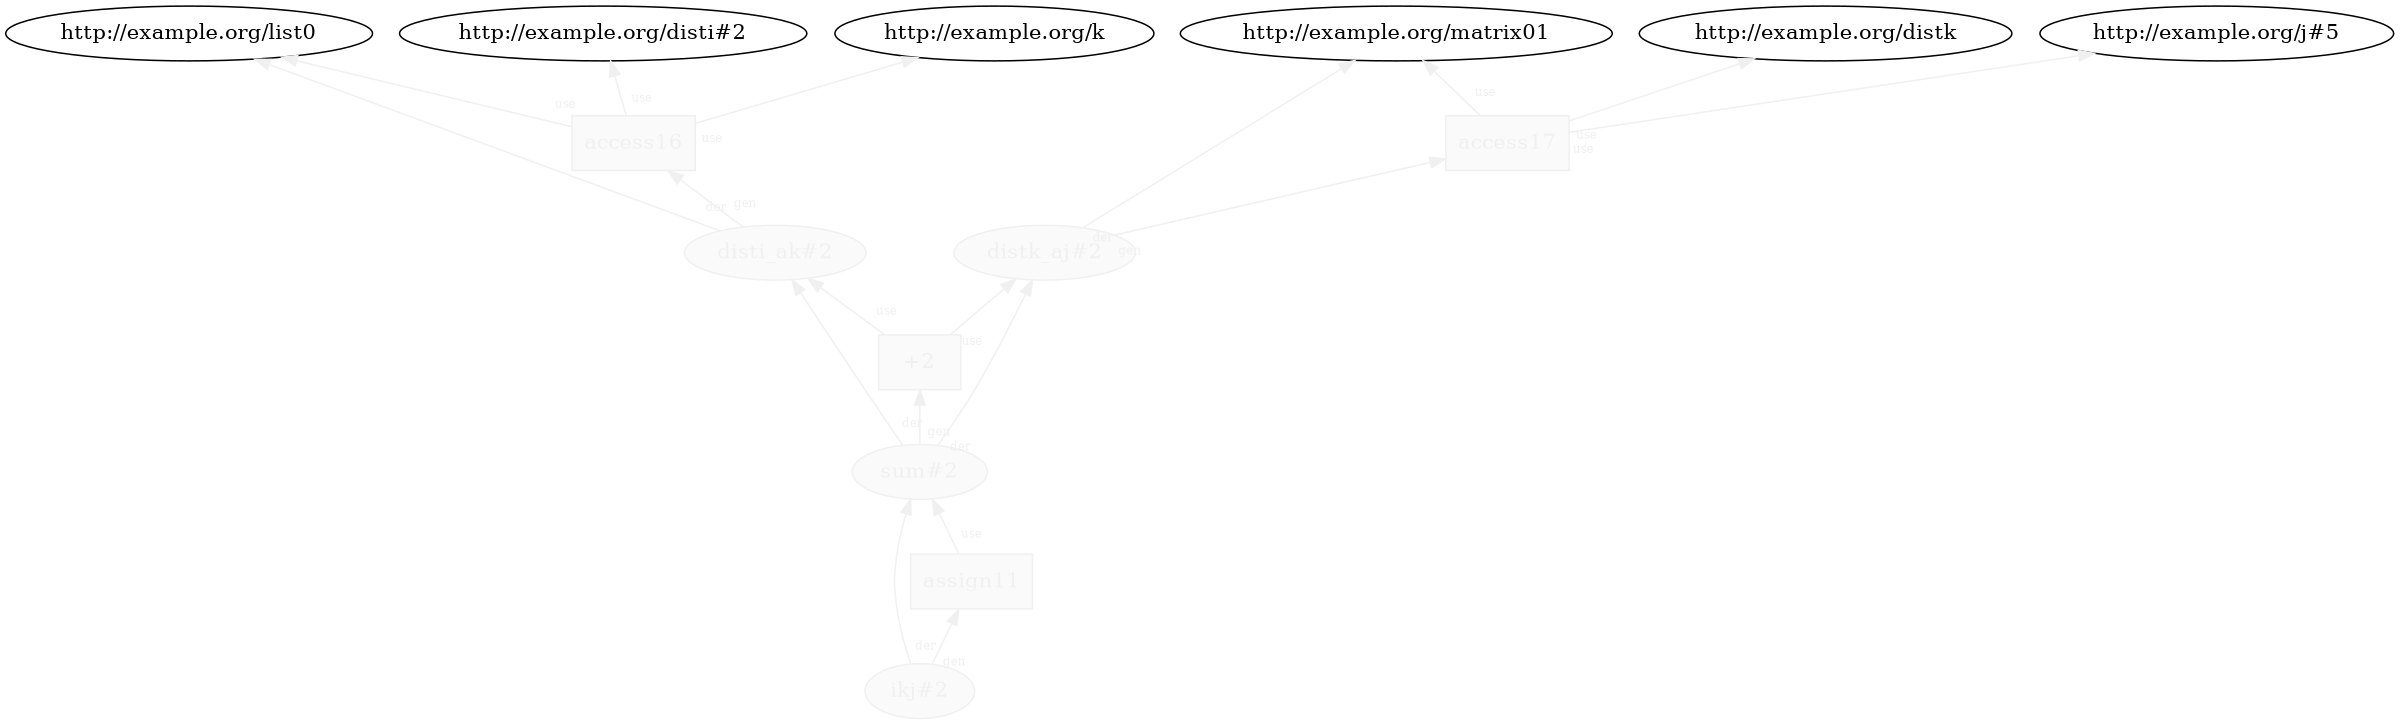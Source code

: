 digraph "PROV" { size="16,12"; rankdir="BT";
"http://example.org/disti_ak#2" [fillcolor="#FAFAFA",color="#F0F0F0",style="filled",hide="true",fontcolor="#F0F0F0",label="disti_ak#2",URL="http://example.org/disti_ak#2"]
"http://example.org/access16" [fillcolor="#FAFAFA",color="#F0F0F0",shape="polygon",sides="4",style="filled",hide="true",fontcolor="#F0F0F0",label="access16",URL="http://example.org/access16"]
"http://example.org/access16" -> "http://example.org/list0" [labelfontsize="8",labeldistance="1.5",labelangle="60.0",rotation="20",taillabel="use",hide="true",fontcolor="#F0F0F0",color="#F0F0F0"]
"http://example.org/disti_ak#2" -> "http://example.org/list0" [labelfontsize="8",labeldistance="1.5",labelangle="60.0",rotation="20",taillabel="der",hide="true",fontcolor="#F0F0F0",color="#F0F0F0"]
"http://example.org/disti_ak#2" -> "http://example.org/access16" [labelfontsize="8",labeldistance="1.5",labelangle="60.0",rotation="20",taillabel="gen",hide="true",fontcolor="#F0F0F0",color="#F0F0F0"]
"http://example.org/access16" -> "http://example.org/disti#2" [labelfontsize="8",labeldistance="1.5",labelangle="60.0",rotation="20",taillabel="use",hide="true",fontcolor="#F0F0F0",color="#F0F0F0"]
"http://example.org/access16" -> "http://example.org/k" [labelfontsize="8",labeldistance="1.5",labelangle="60.0",rotation="20",taillabel="use",hide="true",fontcolor="#F0F0F0",color="#F0F0F0"]
"http://example.org/distk_aj#2" [fillcolor="#FAFAFA",color="#F0F0F0",style="filled",hide="true",fontcolor="#F0F0F0",label="distk_aj#2",URL="http://example.org/distk_aj#2"]
"http://example.org/access17" [fillcolor="#FAFAFA",color="#F0F0F0",shape="polygon",sides="4",style="filled",hide="true",fontcolor="#F0F0F0",label="access17",URL="http://example.org/access17"]
"http://example.org/access17" -> "http://example.org/matrix01" [labelfontsize="8",labeldistance="1.5",labelangle="60.0",rotation="20",taillabel="use",hide="true",fontcolor="#F0F0F0",color="#F0F0F0"]
"http://example.org/distk_aj#2" -> "http://example.org/matrix01" [labelfontsize="8",labeldistance="1.5",labelangle="60.0",rotation="20",taillabel="der",hide="true",fontcolor="#F0F0F0",color="#F0F0F0"]
"http://example.org/distk_aj#2" -> "http://example.org/access17" [labelfontsize="8",labeldistance="1.5",labelangle="60.0",rotation="20",taillabel="gen",hide="true",fontcolor="#F0F0F0",color="#F0F0F0"]
"http://example.org/access17" -> "http://example.org/distk" [labelfontsize="8",labeldistance="1.5",labelangle="60.0",rotation="20",taillabel="use",hide="true",fontcolor="#F0F0F0",color="#F0F0F0"]
"http://example.org/access17" -> "http://example.org/j#5" [labelfontsize="8",labeldistance="1.5",labelangle="60.0",rotation="20",taillabel="use",hide="true",fontcolor="#F0F0F0",color="#F0F0F0"]
"http://example.org/sum#2" [fillcolor="#FAFAFA",color="#F0F0F0",style="filled",hide="true",fontcolor="#F0F0F0",label="sum#2",URL="http://example.org/sum#2"]
"http://example.org/+2" [fillcolor="#FAFAFA",color="#F0F0F0",shape="polygon",sides="4",style="filled",hide="true",fontcolor="#F0F0F0",label="+2",URL="http://example.org/+2"]
"http://example.org/+2" -> "http://example.org/disti_ak#2" [labelfontsize="8",labeldistance="1.5",labelangle="60.0",rotation="20",taillabel="use",hide="true",fontcolor="#F0F0F0",color="#F0F0F0"]
"http://example.org/sum#2" -> "http://example.org/disti_ak#2" [labelfontsize="8",labeldistance="1.5",labelangle="60.0",rotation="20",taillabel="der",hide="true",fontcolor="#F0F0F0",color="#F0F0F0"]
"http://example.org/+2" -> "http://example.org/distk_aj#2" [labelfontsize="8",labeldistance="1.5",labelangle="60.0",rotation="20",taillabel="use",hide="true",fontcolor="#F0F0F0",color="#F0F0F0"]
"http://example.org/sum#2" -> "http://example.org/distk_aj#2" [labelfontsize="8",labeldistance="1.5",labelangle="60.0",rotation="20",taillabel="der",hide="true",fontcolor="#F0F0F0",color="#F0F0F0"]
"http://example.org/sum#2" -> "http://example.org/+2" [labelfontsize="8",labeldistance="1.5",labelangle="60.0",rotation="20",taillabel="gen",hide="true",fontcolor="#F0F0F0",color="#F0F0F0"]
"http://example.org/ikj#2" [fillcolor="#FAFAFA",color="#F0F0F0",style="filled",hide="true",fontcolor="#F0F0F0",label="ikj#2",URL="http://example.org/ikj#2"]
"http://example.org/assign11" [fillcolor="#FAFAFA",color="#F0F0F0",shape="polygon",sides="4",style="filled",hide="true",fontcolor="#F0F0F0",label="assign11",URL="http://example.org/assign11"]
"http://example.org/assign11" -> "http://example.org/sum#2" [labelfontsize="8",labeldistance="1.5",labelangle="60.0",rotation="20",taillabel="use",hide="true",fontcolor="#F0F0F0",color="#F0F0F0"]
"http://example.org/ikj#2" -> "http://example.org/sum#2" [labelfontsize="8",labeldistance="1.5",labelangle="60.0",rotation="20",taillabel="der",hide="true",fontcolor="#F0F0F0",color="#F0F0F0"]
"http://example.org/ikj#2" -> "http://example.org/assign11" [labelfontsize="8",labeldistance="1.5",labelangle="60.0",rotation="20",taillabel="gen",hide="true",fontcolor="#F0F0F0",color="#F0F0F0"]
}
